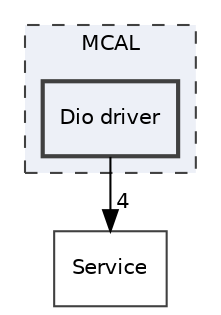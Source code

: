 digraph "MCAL/Dio driver"
{
 // LATEX_PDF_SIZE
  edge [fontname="Helvetica",fontsize="10",labelfontname="Helvetica",labelfontsize="10"];
  node [fontname="Helvetica",fontsize="10",shape=record];
  compound=true
  subgraph clusterdir_aeef58f5a946ad8e66cca46db86d7cf5 {
    graph [ bgcolor="#edf0f7", pencolor="grey25", style="filled,dashed,", label="MCAL", fontname="Helvetica", fontsize="10", URL="dir_aeef58f5a946ad8e66cca46db86d7cf5.html"]
  dir_bee0b53741bc04d4b8c9723229bff702 [shape=box, label="Dio driver", style="filled,bold,", fillcolor="#edf0f7", color="grey25", URL="dir_bee0b53741bc04d4b8c9723229bff702.html"];
  }
  dir_44eb20806aaf8411decdc863bb791107 [shape=box, label="Service", style="", fillcolor="#edf0f7", color="grey25", URL="dir_44eb20806aaf8411decdc863bb791107.html"];
  dir_bee0b53741bc04d4b8c9723229bff702->dir_44eb20806aaf8411decdc863bb791107 [headlabel="4", labeldistance=1.5 headhref="dir_000006_000011.html"];
}
